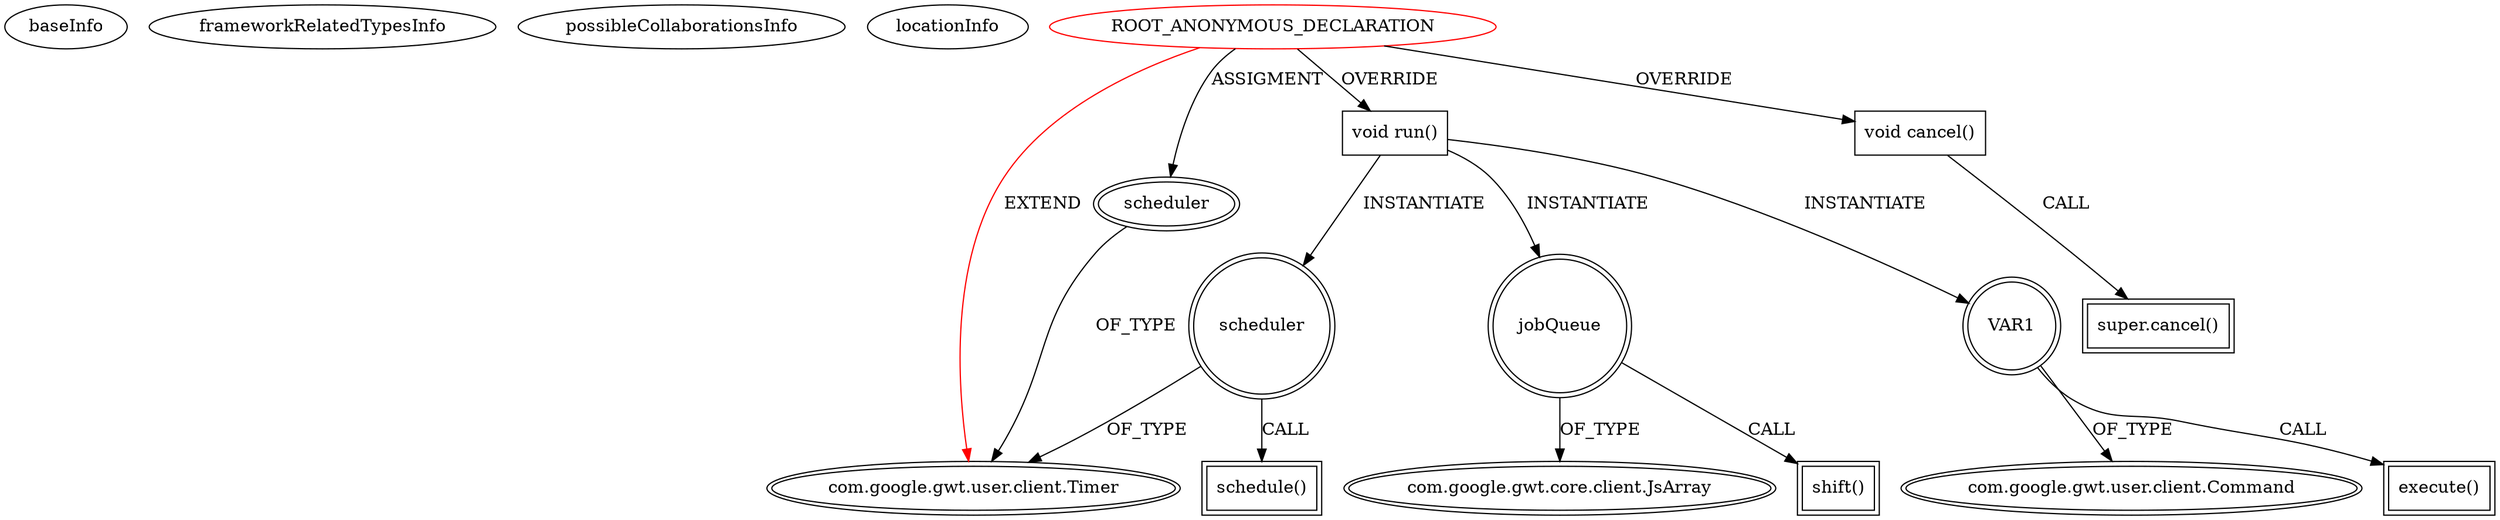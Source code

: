 digraph {
baseInfo[graphId=1265,category="extension_graph",isAnonymous=true,possibleRelation=false]
frameworkRelatedTypesInfo[0="com.google.gwt.user.client.Timer"]
possibleCollaborationsInfo[]
locationInfo[projectName="dapicard-gwt-surface",filePath="/dapicard-gwt-surface/gwt-surface-master/gwt-surface/src/main/java/com/axeiya/gwt/surface/client/util/DelayedScheduler.java",contextSignature="DelayedScheduler",graphId="1265"]
0[label="ROOT_ANONYMOUS_DECLARATION",vertexType="ROOT_ANONYMOUS_DECLARATION",isFrameworkType=false,color=red]
1[label="com.google.gwt.user.client.Timer",vertexType="FRAMEWORK_CLASS_TYPE",isFrameworkType=true,peripheries=2]
2[label="scheduler",vertexType="OUTSIDE_VARIABLE_EXPRESION",isFrameworkType=true,peripheries=2]
4[label="void run()",vertexType="OVERRIDING_METHOD_DECLARATION",isFrameworkType=false,shape=box]
5[label="jobQueue",vertexType="VARIABLE_EXPRESION",isFrameworkType=true,peripheries=2,shape=circle]
7[label="com.google.gwt.core.client.JsArray",vertexType="FRAMEWORK_CLASS_TYPE",isFrameworkType=true,peripheries=2]
6[label="shift()",vertexType="INSIDE_CALL",isFrameworkType=true,peripheries=2,shape=box]
8[label="VAR1",vertexType="VARIABLE_EXPRESION",isFrameworkType=true,peripheries=2,shape=circle]
10[label="com.google.gwt.user.client.Command",vertexType="FRAMEWORK_INTERFACE_TYPE",isFrameworkType=true,peripheries=2]
9[label="execute()",vertexType="INSIDE_CALL",isFrameworkType=true,peripheries=2,shape=box]
11[label="scheduler",vertexType="VARIABLE_EXPRESION",isFrameworkType=true,peripheries=2,shape=circle]
12[label="schedule()",vertexType="INSIDE_CALL",isFrameworkType=true,peripheries=2,shape=box]
14[label="void cancel()",vertexType="OVERRIDING_METHOD_DECLARATION",isFrameworkType=false,shape=box]
15[label="super.cancel()",vertexType="SUPER_CALL",isFrameworkType=true,peripheries=2,shape=box]
0->1[label="EXTEND",color=red]
0->2[label="ASSIGMENT"]
2->1[label="OF_TYPE"]
0->4[label="OVERRIDE"]
4->5[label="INSTANTIATE"]
5->7[label="OF_TYPE"]
5->6[label="CALL"]
4->8[label="INSTANTIATE"]
8->10[label="OF_TYPE"]
8->9[label="CALL"]
4->11[label="INSTANTIATE"]
11->1[label="OF_TYPE"]
11->12[label="CALL"]
0->14[label="OVERRIDE"]
14->15[label="CALL"]
}
